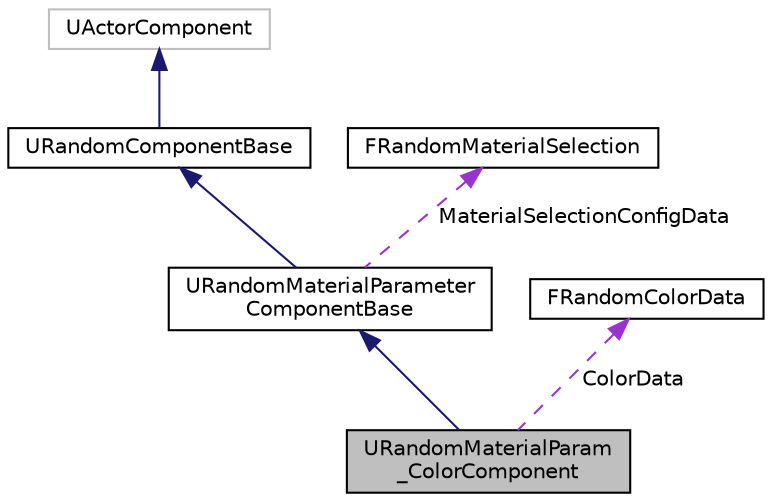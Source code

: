 digraph "URandomMaterialParam_ColorComponent"
{
  edge [fontname="Helvetica",fontsize="10",labelfontname="Helvetica",labelfontsize="10"];
  node [fontname="Helvetica",fontsize="10",shape=record];
  Node1 [label="URandomMaterialParam\l_ColorComponent",height=0.2,width=0.4,color="black", fillcolor="grey75", style="filled", fontcolor="black"];
  Node2 -> Node1 [dir="back",color="midnightblue",fontsize="10",style="solid",fontname="Helvetica"];
  Node2 [label="URandomMaterialParameter\lComponentBase",height=0.2,width=0.4,color="black", fillcolor="white", style="filled",URL="$class_u_random_material_parameter_component_base.html"];
  Node3 -> Node2 [dir="back",color="midnightblue",fontsize="10",style="solid",fontname="Helvetica"];
  Node3 [label="URandomComponentBase",height=0.2,width=0.4,color="black", fillcolor="white", style="filled",URL="$class_u_random_component_base.html"];
  Node4 -> Node3 [dir="back",color="midnightblue",fontsize="10",style="solid",fontname="Helvetica"];
  Node4 [label="UActorComponent",height=0.2,width=0.4,color="grey75", fillcolor="white", style="filled"];
  Node5 -> Node2 [dir="back",color="darkorchid3",fontsize="10",style="dashed",label=" MaterialSelectionConfigData" ,fontname="Helvetica"];
  Node5 [label="FRandomMaterialSelection",height=0.2,width=0.4,color="black", fillcolor="white", style="filled",URL="$struct_f_random_material_selection.html"];
  Node6 -> Node1 [dir="back",color="darkorchid3",fontsize="10",style="dashed",label=" ColorData" ,fontname="Helvetica"];
  Node6 [label="FRandomColorData",height=0.2,width=0.4,color="black", fillcolor="white", style="filled",URL="$struct_f_random_color_data.html"];
}

